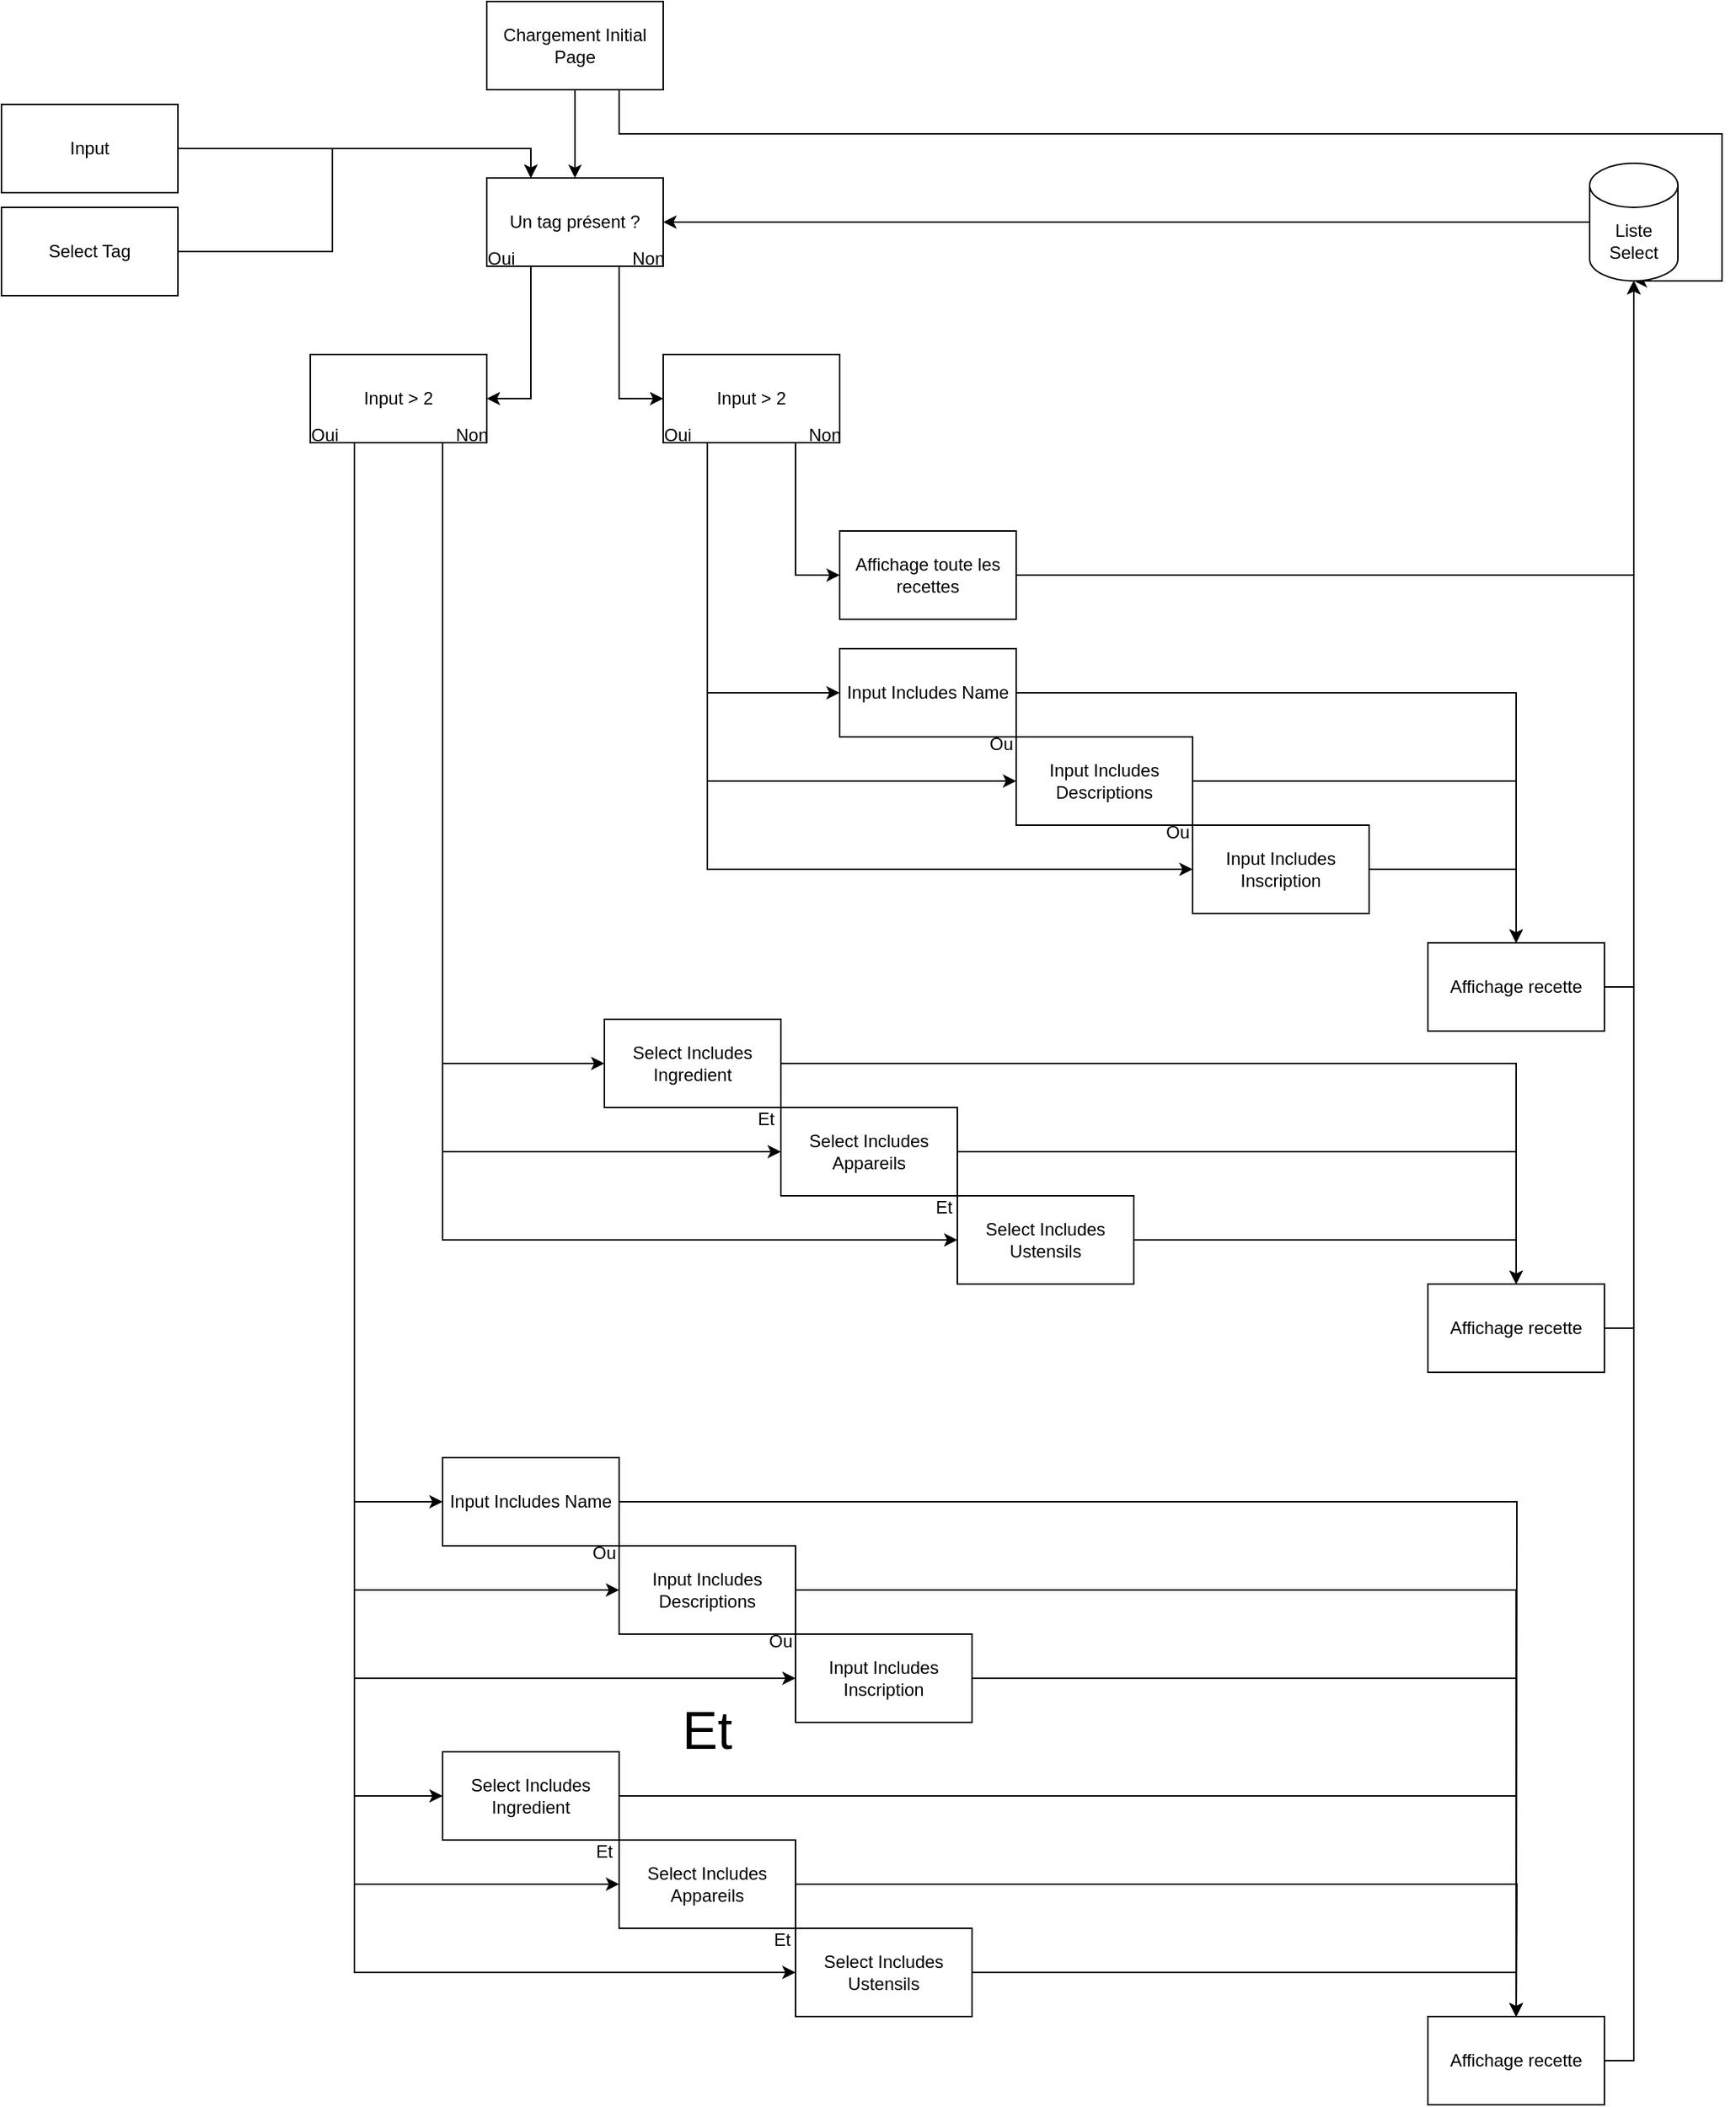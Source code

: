 <mxfile version="20.5.1" type="github">
  <diagram id="PDAW26BpAuXdMzm60RzW" name="Diagramme Gnl">
    <mxGraphModel dx="2113" dy="1116" grid="1" gridSize="10" guides="1" tooltips="1" connect="1" arrows="1" fold="1" page="1" pageScale="1" pageWidth="827" pageHeight="1169" math="0" shadow="0">
      <root>
        <mxCell id="0" />
        <mxCell id="1" parent="0" />
        <mxCell id="Z0XS73S6HyWWKR3iKw7W-3" style="edgeStyle=orthogonalEdgeStyle;rounded=0;orthogonalLoop=1;jettySize=auto;html=1;exitX=0.5;exitY=1;exitDx=0;exitDy=0;entryX=0.5;entryY=0;entryDx=0;entryDy=0;" edge="1" parent="1" source="UXHRPPGq8t67sTUm5EIk-1" target="Z0XS73S6HyWWKR3iKw7W-26">
          <mxGeometry relative="1" as="geometry">
            <mxPoint x="420" y="180" as="targetPoint" />
          </mxGeometry>
        </mxCell>
        <mxCell id="Z0XS73S6HyWWKR3iKw7W-81" style="edgeStyle=orthogonalEdgeStyle;rounded=0;orthogonalLoop=1;jettySize=auto;html=1;exitX=0.75;exitY=1;exitDx=0;exitDy=0;entryX=0.5;entryY=1;entryDx=0;entryDy=0;entryPerimeter=0;" edge="1" parent="1" source="UXHRPPGq8t67sTUm5EIk-1" target="Z0XS73S6HyWWKR3iKw7W-51">
          <mxGeometry relative="1" as="geometry">
            <Array as="points">
              <mxPoint x="450" y="130" />
              <mxPoint x="1200" y="130" />
              <mxPoint x="1200" y="230" />
            </Array>
          </mxGeometry>
        </mxCell>
        <mxCell id="UXHRPPGq8t67sTUm5EIk-1" value="Chargement Initial&lt;br&gt;Page" style="rounded=0;whiteSpace=wrap;html=1;" parent="1" vertex="1">
          <mxGeometry x="360" y="40" width="120" height="60" as="geometry" />
        </mxCell>
        <mxCell id="Z0XS73S6HyWWKR3iKw7W-28" style="edgeStyle=orthogonalEdgeStyle;rounded=0;orthogonalLoop=1;jettySize=auto;html=1;exitX=0.75;exitY=1;exitDx=0;exitDy=0;entryX=0;entryY=0.5;entryDx=0;entryDy=0;" edge="1" parent="1" source="Z0XS73S6HyWWKR3iKw7W-26" target="Z0XS73S6HyWWKR3iKw7W-27">
          <mxGeometry relative="1" as="geometry" />
        </mxCell>
        <mxCell id="Z0XS73S6HyWWKR3iKw7W-30" style="edgeStyle=orthogonalEdgeStyle;rounded=0;orthogonalLoop=1;jettySize=auto;html=1;exitX=0.25;exitY=1;exitDx=0;exitDy=0;entryX=1;entryY=0.5;entryDx=0;entryDy=0;" edge="1" parent="1" source="Z0XS73S6HyWWKR3iKw7W-26" target="Z0XS73S6HyWWKR3iKw7W-29">
          <mxGeometry relative="1" as="geometry" />
        </mxCell>
        <mxCell id="Z0XS73S6HyWWKR3iKw7W-26" value="Un tag présent ?" style="rounded=0;whiteSpace=wrap;html=1;" vertex="1" parent="1">
          <mxGeometry x="360" y="160" width="120" height="60" as="geometry" />
        </mxCell>
        <mxCell id="Z0XS73S6HyWWKR3iKw7W-38" style="edgeStyle=orthogonalEdgeStyle;rounded=0;orthogonalLoop=1;jettySize=auto;html=1;exitX=0.75;exitY=1;exitDx=0;exitDy=0;entryX=0;entryY=0.5;entryDx=0;entryDy=0;" edge="1" parent="1" source="Z0XS73S6HyWWKR3iKw7W-27" target="Z0XS73S6HyWWKR3iKw7W-34">
          <mxGeometry relative="1" as="geometry" />
        </mxCell>
        <mxCell id="Z0XS73S6HyWWKR3iKw7W-41" style="edgeStyle=orthogonalEdgeStyle;rounded=0;orthogonalLoop=1;jettySize=auto;html=1;exitX=0.25;exitY=1;exitDx=0;exitDy=0;entryX=0;entryY=0.5;entryDx=0;entryDy=0;" edge="1" parent="1" source="Z0XS73S6HyWWKR3iKw7W-27" target="Z0XS73S6HyWWKR3iKw7W-37">
          <mxGeometry relative="1" as="geometry" />
        </mxCell>
        <mxCell id="Z0XS73S6HyWWKR3iKw7W-42" style="edgeStyle=orthogonalEdgeStyle;rounded=0;orthogonalLoop=1;jettySize=auto;html=1;exitX=0.25;exitY=1;exitDx=0;exitDy=0;entryX=0;entryY=0.5;entryDx=0;entryDy=0;" edge="1" parent="1" source="Z0XS73S6HyWWKR3iKw7W-27" target="Z0XS73S6HyWWKR3iKw7W-39">
          <mxGeometry relative="1" as="geometry" />
        </mxCell>
        <mxCell id="Z0XS73S6HyWWKR3iKw7W-43" style="edgeStyle=orthogonalEdgeStyle;rounded=0;orthogonalLoop=1;jettySize=auto;html=1;exitX=0.25;exitY=1;exitDx=0;exitDy=0;entryX=0;entryY=0.5;entryDx=0;entryDy=0;" edge="1" parent="1" source="Z0XS73S6HyWWKR3iKw7W-27" target="Z0XS73S6HyWWKR3iKw7W-40">
          <mxGeometry relative="1" as="geometry" />
        </mxCell>
        <mxCell id="Z0XS73S6HyWWKR3iKw7W-27" value="Input &amp;gt; 2" style="rounded=0;whiteSpace=wrap;html=1;" vertex="1" parent="1">
          <mxGeometry x="480" y="280" width="120" height="60" as="geometry" />
        </mxCell>
        <mxCell id="Z0XS73S6HyWWKR3iKw7W-74" style="edgeStyle=orthogonalEdgeStyle;rounded=0;orthogonalLoop=1;jettySize=auto;html=1;exitX=0.75;exitY=1;exitDx=0;exitDy=0;entryX=0;entryY=0.5;entryDx=0;entryDy=0;" edge="1" parent="1" source="Z0XS73S6HyWWKR3iKw7W-29" target="Z0XS73S6HyWWKR3iKw7W-33">
          <mxGeometry relative="1" as="geometry" />
        </mxCell>
        <mxCell id="Z0XS73S6HyWWKR3iKw7W-75" style="edgeStyle=orthogonalEdgeStyle;rounded=0;orthogonalLoop=1;jettySize=auto;html=1;exitX=0.75;exitY=1;exitDx=0;exitDy=0;entryX=0;entryY=0.5;entryDx=0;entryDy=0;" edge="1" parent="1" source="Z0XS73S6HyWWKR3iKw7W-29" target="Z0XS73S6HyWWKR3iKw7W-58">
          <mxGeometry relative="1" as="geometry" />
        </mxCell>
        <mxCell id="Z0XS73S6HyWWKR3iKw7W-76" style="edgeStyle=orthogonalEdgeStyle;rounded=0;orthogonalLoop=1;jettySize=auto;html=1;exitX=0.75;exitY=1;exitDx=0;exitDy=0;entryX=0;entryY=0.5;entryDx=0;entryDy=0;" edge="1" parent="1" source="Z0XS73S6HyWWKR3iKw7W-29" target="Z0XS73S6HyWWKR3iKw7W-59">
          <mxGeometry relative="1" as="geometry" />
        </mxCell>
        <mxCell id="Z0XS73S6HyWWKR3iKw7W-93" style="edgeStyle=orthogonalEdgeStyle;rounded=0;orthogonalLoop=1;jettySize=auto;html=1;exitX=0.25;exitY=1;exitDx=0;exitDy=0;entryX=0;entryY=0.5;entryDx=0;entryDy=0;" edge="1" parent="1" source="Z0XS73S6HyWWKR3iKw7W-29" target="Z0XS73S6HyWWKR3iKw7W-82">
          <mxGeometry relative="1" as="geometry" />
        </mxCell>
        <mxCell id="Z0XS73S6HyWWKR3iKw7W-94" style="edgeStyle=orthogonalEdgeStyle;rounded=0;orthogonalLoop=1;jettySize=auto;html=1;exitX=0.25;exitY=1;exitDx=0;exitDy=0;entryX=0;entryY=0.5;entryDx=0;entryDy=0;" edge="1" parent="1" source="Z0XS73S6HyWWKR3iKw7W-29" target="Z0XS73S6HyWWKR3iKw7W-83">
          <mxGeometry relative="1" as="geometry" />
        </mxCell>
        <mxCell id="Z0XS73S6HyWWKR3iKw7W-95" style="edgeStyle=orthogonalEdgeStyle;rounded=0;orthogonalLoop=1;jettySize=auto;html=1;exitX=0.25;exitY=1;exitDx=0;exitDy=0;entryX=0;entryY=0.5;entryDx=0;entryDy=0;" edge="1" parent="1" source="Z0XS73S6HyWWKR3iKw7W-29" target="Z0XS73S6HyWWKR3iKw7W-84">
          <mxGeometry relative="1" as="geometry" />
        </mxCell>
        <mxCell id="Z0XS73S6HyWWKR3iKw7W-96" style="edgeStyle=orthogonalEdgeStyle;rounded=0;orthogonalLoop=1;jettySize=auto;html=1;exitX=0.25;exitY=1;exitDx=0;exitDy=0;entryX=0;entryY=0.5;entryDx=0;entryDy=0;" edge="1" parent="1" source="Z0XS73S6HyWWKR3iKw7W-29" target="Z0XS73S6HyWWKR3iKw7W-87">
          <mxGeometry relative="1" as="geometry" />
        </mxCell>
        <mxCell id="Z0XS73S6HyWWKR3iKw7W-97" style="edgeStyle=orthogonalEdgeStyle;rounded=0;orthogonalLoop=1;jettySize=auto;html=1;exitX=0.25;exitY=1;exitDx=0;exitDy=0;entryX=0;entryY=0.5;entryDx=0;entryDy=0;" edge="1" parent="1" source="Z0XS73S6HyWWKR3iKw7W-29" target="Z0XS73S6HyWWKR3iKw7W-88">
          <mxGeometry relative="1" as="geometry" />
        </mxCell>
        <mxCell id="Z0XS73S6HyWWKR3iKw7W-98" style="edgeStyle=orthogonalEdgeStyle;rounded=0;orthogonalLoop=1;jettySize=auto;html=1;exitX=0.25;exitY=1;exitDx=0;exitDy=0;entryX=0;entryY=0.5;entryDx=0;entryDy=0;" edge="1" parent="1" source="Z0XS73S6HyWWKR3iKw7W-29" target="Z0XS73S6HyWWKR3iKw7W-89">
          <mxGeometry relative="1" as="geometry" />
        </mxCell>
        <mxCell id="Z0XS73S6HyWWKR3iKw7W-29" value="Input &amp;gt; 2" style="rounded=0;whiteSpace=wrap;html=1;" vertex="1" parent="1">
          <mxGeometry x="240" y="280" width="120" height="60" as="geometry" />
        </mxCell>
        <mxCell id="Z0XS73S6HyWWKR3iKw7W-31" value="Oui" style="text;html=1;strokeColor=none;fillColor=none;align=center;verticalAlign=middle;whiteSpace=wrap;rounded=0;" vertex="1" parent="1">
          <mxGeometry x="340" y="200" width="60" height="30" as="geometry" />
        </mxCell>
        <mxCell id="Z0XS73S6HyWWKR3iKw7W-32" value="Non" style="text;html=1;strokeColor=none;fillColor=none;align=center;verticalAlign=middle;whiteSpace=wrap;rounded=0;" vertex="1" parent="1">
          <mxGeometry x="440" y="200" width="60" height="30" as="geometry" />
        </mxCell>
        <mxCell id="Z0XS73S6HyWWKR3iKw7W-77" style="edgeStyle=orthogonalEdgeStyle;rounded=0;orthogonalLoop=1;jettySize=auto;html=1;exitX=1;exitY=0.5;exitDx=0;exitDy=0;entryX=0.5;entryY=0;entryDx=0;entryDy=0;" edge="1" parent="1" source="Z0XS73S6HyWWKR3iKw7W-33" target="Z0XS73S6HyWWKR3iKw7W-66">
          <mxGeometry relative="1" as="geometry" />
        </mxCell>
        <mxCell id="Z0XS73S6HyWWKR3iKw7W-33" value="Select Includes Ingredient" style="rounded=0;whiteSpace=wrap;html=1;" vertex="1" parent="1">
          <mxGeometry x="440" y="732" width="120" height="60" as="geometry" />
        </mxCell>
        <mxCell id="Z0XS73S6HyWWKR3iKw7W-56" style="edgeStyle=orthogonalEdgeStyle;rounded=0;orthogonalLoop=1;jettySize=auto;html=1;exitX=1;exitY=0.5;exitDx=0;exitDy=0;entryX=0.5;entryY=1;entryDx=0;entryDy=0;entryPerimeter=0;" edge="1" parent="1" source="Z0XS73S6HyWWKR3iKw7W-34" target="Z0XS73S6HyWWKR3iKw7W-51">
          <mxGeometry relative="1" as="geometry" />
        </mxCell>
        <mxCell id="Z0XS73S6HyWWKR3iKw7W-34" value="Affichage toute les recettes" style="rounded=0;whiteSpace=wrap;html=1;" vertex="1" parent="1">
          <mxGeometry x="600" y="400" width="120" height="60" as="geometry" />
        </mxCell>
        <mxCell id="Z0XS73S6HyWWKR3iKw7W-35" value="Oui" style="text;html=1;strokeColor=none;fillColor=none;align=center;verticalAlign=middle;whiteSpace=wrap;rounded=0;" vertex="1" parent="1">
          <mxGeometry x="460" y="320" width="60" height="30" as="geometry" />
        </mxCell>
        <mxCell id="Z0XS73S6HyWWKR3iKw7W-36" value="Non" style="text;html=1;strokeColor=none;fillColor=none;align=center;verticalAlign=middle;whiteSpace=wrap;rounded=0;" vertex="1" parent="1">
          <mxGeometry x="560" y="320" width="60" height="30" as="geometry" />
        </mxCell>
        <mxCell id="Z0XS73S6HyWWKR3iKw7W-49" style="edgeStyle=orthogonalEdgeStyle;rounded=0;orthogonalLoop=1;jettySize=auto;html=1;exitX=1;exitY=0.5;exitDx=0;exitDy=0;entryX=0.5;entryY=0;entryDx=0;entryDy=0;" edge="1" parent="1" source="Z0XS73S6HyWWKR3iKw7W-37" target="Z0XS73S6HyWWKR3iKw7W-46">
          <mxGeometry relative="1" as="geometry" />
        </mxCell>
        <mxCell id="Z0XS73S6HyWWKR3iKw7W-37" value="Input Includes Name" style="rounded=0;whiteSpace=wrap;html=1;" vertex="1" parent="1">
          <mxGeometry x="600" y="480" width="120" height="60" as="geometry" />
        </mxCell>
        <mxCell id="Z0XS73S6HyWWKR3iKw7W-48" style="edgeStyle=orthogonalEdgeStyle;rounded=0;orthogonalLoop=1;jettySize=auto;html=1;exitX=1;exitY=0.5;exitDx=0;exitDy=0;entryX=0.5;entryY=0;entryDx=0;entryDy=0;" edge="1" parent="1" source="Z0XS73S6HyWWKR3iKw7W-39" target="Z0XS73S6HyWWKR3iKw7W-46">
          <mxGeometry relative="1" as="geometry" />
        </mxCell>
        <mxCell id="Z0XS73S6HyWWKR3iKw7W-39" value="Input Includes Descriptions" style="rounded=0;whiteSpace=wrap;html=1;" vertex="1" parent="1">
          <mxGeometry x="720" y="540" width="120" height="60" as="geometry" />
        </mxCell>
        <mxCell id="Z0XS73S6HyWWKR3iKw7W-47" style="edgeStyle=orthogonalEdgeStyle;rounded=0;orthogonalLoop=1;jettySize=auto;html=1;exitX=1;exitY=0.5;exitDx=0;exitDy=0;entryX=0.5;entryY=0;entryDx=0;entryDy=0;" edge="1" parent="1" source="Z0XS73S6HyWWKR3iKw7W-40" target="Z0XS73S6HyWWKR3iKw7W-46">
          <mxGeometry relative="1" as="geometry" />
        </mxCell>
        <mxCell id="Z0XS73S6HyWWKR3iKw7W-40" value="Input Includes Inscription" style="rounded=0;whiteSpace=wrap;html=1;" vertex="1" parent="1">
          <mxGeometry x="840" y="600" width="120" height="60" as="geometry" />
        </mxCell>
        <mxCell id="Z0XS73S6HyWWKR3iKw7W-44" value="Ou" style="text;html=1;strokeColor=none;fillColor=none;align=center;verticalAlign=middle;whiteSpace=wrap;rounded=0;" vertex="1" parent="1">
          <mxGeometry x="680" y="530" width="60" height="30" as="geometry" />
        </mxCell>
        <mxCell id="Z0XS73S6HyWWKR3iKw7W-45" value="Ou" style="text;html=1;strokeColor=none;fillColor=none;align=center;verticalAlign=middle;whiteSpace=wrap;rounded=0;" vertex="1" parent="1">
          <mxGeometry x="800" y="590" width="60" height="30" as="geometry" />
        </mxCell>
        <mxCell id="Z0XS73S6HyWWKR3iKw7W-52" style="edgeStyle=orthogonalEdgeStyle;rounded=0;orthogonalLoop=1;jettySize=auto;html=1;exitX=1;exitY=0.5;exitDx=0;exitDy=0;entryX=0.5;entryY=1;entryDx=0;entryDy=0;entryPerimeter=0;" edge="1" parent="1" source="Z0XS73S6HyWWKR3iKw7W-46" target="Z0XS73S6HyWWKR3iKw7W-51">
          <mxGeometry relative="1" as="geometry" />
        </mxCell>
        <mxCell id="Z0XS73S6HyWWKR3iKw7W-46" value="Affichage recette" style="rounded=0;whiteSpace=wrap;html=1;" vertex="1" parent="1">
          <mxGeometry x="1000" y="680" width="120" height="60" as="geometry" />
        </mxCell>
        <mxCell id="Z0XS73S6HyWWKR3iKw7W-53" style="edgeStyle=orthogonalEdgeStyle;rounded=0;orthogonalLoop=1;jettySize=auto;html=1;exitX=0;exitY=0.5;exitDx=0;exitDy=0;exitPerimeter=0;entryX=1;entryY=0.5;entryDx=0;entryDy=0;" edge="1" parent="1" source="Z0XS73S6HyWWKR3iKw7W-51" target="Z0XS73S6HyWWKR3iKw7W-26">
          <mxGeometry relative="1" as="geometry" />
        </mxCell>
        <mxCell id="Z0XS73S6HyWWKR3iKw7W-51" value="Liste Select" style="shape=cylinder3;whiteSpace=wrap;html=1;boundedLbl=1;backgroundOutline=1;size=15;" vertex="1" parent="1">
          <mxGeometry x="1110" y="150" width="60" height="80" as="geometry" />
        </mxCell>
        <mxCell id="Z0XS73S6HyWWKR3iKw7W-54" value="Oui" style="text;html=1;strokeColor=none;fillColor=none;align=center;verticalAlign=middle;whiteSpace=wrap;rounded=0;" vertex="1" parent="1">
          <mxGeometry x="220" y="320" width="60" height="30" as="geometry" />
        </mxCell>
        <mxCell id="Z0XS73S6HyWWKR3iKw7W-55" value="Non" style="text;html=1;strokeColor=none;fillColor=none;align=center;verticalAlign=middle;whiteSpace=wrap;rounded=0;" vertex="1" parent="1">
          <mxGeometry x="320" y="320" width="60" height="30" as="geometry" />
        </mxCell>
        <mxCell id="Z0XS73S6HyWWKR3iKw7W-78" style="edgeStyle=orthogonalEdgeStyle;rounded=0;orthogonalLoop=1;jettySize=auto;html=1;exitX=1;exitY=0.5;exitDx=0;exitDy=0;entryX=0.5;entryY=0;entryDx=0;entryDy=0;" edge="1" parent="1" source="Z0XS73S6HyWWKR3iKw7W-58" target="Z0XS73S6HyWWKR3iKw7W-66">
          <mxGeometry relative="1" as="geometry" />
        </mxCell>
        <mxCell id="Z0XS73S6HyWWKR3iKw7W-58" value="Select Includes Appareils" style="rounded=0;whiteSpace=wrap;html=1;" vertex="1" parent="1">
          <mxGeometry x="560" y="792" width="120" height="60" as="geometry" />
        </mxCell>
        <mxCell id="Z0XS73S6HyWWKR3iKw7W-79" style="edgeStyle=orthogonalEdgeStyle;rounded=0;orthogonalLoop=1;jettySize=auto;html=1;exitX=1;exitY=0.5;exitDx=0;exitDy=0;entryX=0.5;entryY=0;entryDx=0;entryDy=0;" edge="1" parent="1" source="Z0XS73S6HyWWKR3iKw7W-59" target="Z0XS73S6HyWWKR3iKw7W-66">
          <mxGeometry relative="1" as="geometry" />
        </mxCell>
        <mxCell id="Z0XS73S6HyWWKR3iKw7W-59" value="Select Includes Ustensils" style="rounded=0;whiteSpace=wrap;html=1;" vertex="1" parent="1">
          <mxGeometry x="680" y="852" width="120" height="60" as="geometry" />
        </mxCell>
        <mxCell id="Z0XS73S6HyWWKR3iKw7W-60" value="Et" style="text;html=1;strokeColor=none;fillColor=none;align=center;verticalAlign=middle;whiteSpace=wrap;rounded=0;" vertex="1" parent="1">
          <mxGeometry x="520" y="785" width="60" height="30" as="geometry" />
        </mxCell>
        <mxCell id="Z0XS73S6HyWWKR3iKw7W-61" value="Et" style="text;html=1;strokeColor=none;fillColor=none;align=center;verticalAlign=middle;whiteSpace=wrap;rounded=0;" vertex="1" parent="1">
          <mxGeometry x="641" y="845" width="60" height="30" as="geometry" />
        </mxCell>
        <mxCell id="Z0XS73S6HyWWKR3iKw7W-80" style="edgeStyle=orthogonalEdgeStyle;rounded=0;orthogonalLoop=1;jettySize=auto;html=1;exitX=1;exitY=0.5;exitDx=0;exitDy=0;entryX=0.5;entryY=1;entryDx=0;entryDy=0;entryPerimeter=0;" edge="1" parent="1" source="Z0XS73S6HyWWKR3iKw7W-66" target="Z0XS73S6HyWWKR3iKw7W-51">
          <mxGeometry relative="1" as="geometry" />
        </mxCell>
        <mxCell id="Z0XS73S6HyWWKR3iKw7W-66" value="Affichage recette" style="rounded=0;whiteSpace=wrap;html=1;" vertex="1" parent="1">
          <mxGeometry x="1000" y="912" width="120" height="60" as="geometry" />
        </mxCell>
        <mxCell id="Z0XS73S6HyWWKR3iKw7W-105" style="edgeStyle=orthogonalEdgeStyle;rounded=0;orthogonalLoop=1;jettySize=auto;html=1;exitX=1;exitY=0.5;exitDx=0;exitDy=0;" edge="1" parent="1" source="Z0XS73S6HyWWKR3iKw7W-82">
          <mxGeometry relative="1" as="geometry">
            <mxPoint x="1060" y="1410" as="targetPoint" />
          </mxGeometry>
        </mxCell>
        <mxCell id="Z0XS73S6HyWWKR3iKw7W-82" value="Input Includes Name" style="rounded=0;whiteSpace=wrap;html=1;" vertex="1" parent="1">
          <mxGeometry x="330" y="1030" width="120" height="60" as="geometry" />
        </mxCell>
        <mxCell id="Z0XS73S6HyWWKR3iKw7W-104" style="edgeStyle=orthogonalEdgeStyle;rounded=0;orthogonalLoop=1;jettySize=auto;html=1;exitX=1;exitY=0.5;exitDx=0;exitDy=0;entryX=0.5;entryY=0;entryDx=0;entryDy=0;" edge="1" parent="1" source="Z0XS73S6HyWWKR3iKw7W-83" target="Z0XS73S6HyWWKR3iKw7W-99">
          <mxGeometry relative="1" as="geometry" />
        </mxCell>
        <mxCell id="Z0XS73S6HyWWKR3iKw7W-83" value="Input Includes Descriptions" style="rounded=0;whiteSpace=wrap;html=1;" vertex="1" parent="1">
          <mxGeometry x="450" y="1090" width="120" height="60" as="geometry" />
        </mxCell>
        <mxCell id="Z0XS73S6HyWWKR3iKw7W-103" style="edgeStyle=orthogonalEdgeStyle;rounded=0;orthogonalLoop=1;jettySize=auto;html=1;exitX=1;exitY=0.5;exitDx=0;exitDy=0;entryX=0.5;entryY=0;entryDx=0;entryDy=0;" edge="1" parent="1" source="Z0XS73S6HyWWKR3iKw7W-84" target="Z0XS73S6HyWWKR3iKw7W-99">
          <mxGeometry relative="1" as="geometry" />
        </mxCell>
        <mxCell id="Z0XS73S6HyWWKR3iKw7W-84" value="Input Includes Inscription" style="rounded=0;whiteSpace=wrap;html=1;" vertex="1" parent="1">
          <mxGeometry x="570" y="1150" width="120" height="60" as="geometry" />
        </mxCell>
        <mxCell id="Z0XS73S6HyWWKR3iKw7W-85" value="Ou" style="text;html=1;strokeColor=none;fillColor=none;align=center;verticalAlign=middle;whiteSpace=wrap;rounded=0;" vertex="1" parent="1">
          <mxGeometry x="410" y="1080" width="60" height="30" as="geometry" />
        </mxCell>
        <mxCell id="Z0XS73S6HyWWKR3iKw7W-86" value="Ou" style="text;html=1;strokeColor=none;fillColor=none;align=center;verticalAlign=middle;whiteSpace=wrap;rounded=0;" vertex="1" parent="1">
          <mxGeometry x="530" y="1140" width="60" height="30" as="geometry" />
        </mxCell>
        <mxCell id="Z0XS73S6HyWWKR3iKw7W-102" style="edgeStyle=orthogonalEdgeStyle;rounded=0;orthogonalLoop=1;jettySize=auto;html=1;exitX=1;exitY=0.5;exitDx=0;exitDy=0;entryX=0.5;entryY=0;entryDx=0;entryDy=0;" edge="1" parent="1" source="Z0XS73S6HyWWKR3iKw7W-87" target="Z0XS73S6HyWWKR3iKw7W-99">
          <mxGeometry relative="1" as="geometry" />
        </mxCell>
        <mxCell id="Z0XS73S6HyWWKR3iKw7W-87" value="Select Includes Ingredient" style="rounded=0;whiteSpace=wrap;html=1;" vertex="1" parent="1">
          <mxGeometry x="330" y="1230" width="120" height="60" as="geometry" />
        </mxCell>
        <mxCell id="Z0XS73S6HyWWKR3iKw7W-101" style="edgeStyle=orthogonalEdgeStyle;rounded=0;orthogonalLoop=1;jettySize=auto;html=1;exitX=1;exitY=0.5;exitDx=0;exitDy=0;" edge="1" parent="1" source="Z0XS73S6HyWWKR3iKw7W-88">
          <mxGeometry relative="1" as="geometry">
            <mxPoint x="1060" y="1410" as="targetPoint" />
          </mxGeometry>
        </mxCell>
        <mxCell id="Z0XS73S6HyWWKR3iKw7W-88" value="Select Includes Appareils" style="rounded=0;whiteSpace=wrap;html=1;" vertex="1" parent="1">
          <mxGeometry x="450" y="1290" width="120" height="60" as="geometry" />
        </mxCell>
        <mxCell id="Z0XS73S6HyWWKR3iKw7W-100" style="edgeStyle=orthogonalEdgeStyle;rounded=0;orthogonalLoop=1;jettySize=auto;html=1;exitX=1;exitY=0.5;exitDx=0;exitDy=0;entryX=0.5;entryY=0;entryDx=0;entryDy=0;" edge="1" parent="1" source="Z0XS73S6HyWWKR3iKw7W-89" target="Z0XS73S6HyWWKR3iKw7W-99">
          <mxGeometry relative="1" as="geometry" />
        </mxCell>
        <mxCell id="Z0XS73S6HyWWKR3iKw7W-89" value="Select Includes Ustensils" style="rounded=0;whiteSpace=wrap;html=1;" vertex="1" parent="1">
          <mxGeometry x="570" y="1350" width="120" height="60" as="geometry" />
        </mxCell>
        <mxCell id="Z0XS73S6HyWWKR3iKw7W-90" value="Et" style="text;html=1;strokeColor=none;fillColor=none;align=center;verticalAlign=middle;whiteSpace=wrap;rounded=0;" vertex="1" parent="1">
          <mxGeometry x="410" y="1283" width="60" height="30" as="geometry" />
        </mxCell>
        <mxCell id="Z0XS73S6HyWWKR3iKw7W-91" value="Et" style="text;html=1;strokeColor=none;fillColor=none;align=center;verticalAlign=middle;whiteSpace=wrap;rounded=0;" vertex="1" parent="1">
          <mxGeometry x="531" y="1343" width="60" height="30" as="geometry" />
        </mxCell>
        <mxCell id="Z0XS73S6HyWWKR3iKw7W-92" value="&lt;font style=&quot;font-size: 36px;&quot;&gt;Et&lt;/font&gt;" style="text;html=1;strokeColor=none;fillColor=none;align=center;verticalAlign=middle;whiteSpace=wrap;rounded=0;" vertex="1" parent="1">
          <mxGeometry x="480" y="1200" width="60" height="30" as="geometry" />
        </mxCell>
        <mxCell id="Z0XS73S6HyWWKR3iKw7W-106" style="edgeStyle=orthogonalEdgeStyle;rounded=0;orthogonalLoop=1;jettySize=auto;html=1;exitX=1;exitY=0.5;exitDx=0;exitDy=0;fontSize=36;entryX=0.5;entryY=1;entryDx=0;entryDy=0;entryPerimeter=0;" edge="1" parent="1" source="Z0XS73S6HyWWKR3iKw7W-99" target="Z0XS73S6HyWWKR3iKw7W-51">
          <mxGeometry relative="1" as="geometry">
            <mxPoint x="1200" y="410" as="targetPoint" />
          </mxGeometry>
        </mxCell>
        <mxCell id="Z0XS73S6HyWWKR3iKw7W-99" value="Affichage recette" style="rounded=0;whiteSpace=wrap;html=1;" vertex="1" parent="1">
          <mxGeometry x="1000" y="1410" width="120" height="60" as="geometry" />
        </mxCell>
        <mxCell id="Z0XS73S6HyWWKR3iKw7W-109" style="edgeStyle=orthogonalEdgeStyle;rounded=0;orthogonalLoop=1;jettySize=auto;html=1;exitX=1;exitY=0.5;exitDx=0;exitDy=0;fontSize=36;entryX=0.25;entryY=0;entryDx=0;entryDy=0;" edge="1" parent="1" source="Z0XS73S6HyWWKR3iKw7W-107" target="Z0XS73S6HyWWKR3iKw7W-26">
          <mxGeometry relative="1" as="geometry">
            <mxPoint x="330" y="160" as="targetPoint" />
          </mxGeometry>
        </mxCell>
        <mxCell id="Z0XS73S6HyWWKR3iKw7W-107" value="Input" style="rounded=0;whiteSpace=wrap;html=1;" vertex="1" parent="1">
          <mxGeometry x="30" y="110" width="120" height="60" as="geometry" />
        </mxCell>
        <mxCell id="Z0XS73S6HyWWKR3iKw7W-110" style="edgeStyle=orthogonalEdgeStyle;rounded=0;orthogonalLoop=1;jettySize=auto;html=1;exitX=1;exitY=0.5;exitDx=0;exitDy=0;entryX=0.25;entryY=0;entryDx=0;entryDy=0;fontSize=36;" edge="1" parent="1" source="Z0XS73S6HyWWKR3iKw7W-108" target="Z0XS73S6HyWWKR3iKw7W-26">
          <mxGeometry relative="1" as="geometry" />
        </mxCell>
        <mxCell id="Z0XS73S6HyWWKR3iKw7W-108" value="Select Tag" style="rounded=0;whiteSpace=wrap;html=1;" vertex="1" parent="1">
          <mxGeometry x="30" y="180" width="120" height="60" as="geometry" />
        </mxCell>
      </root>
    </mxGraphModel>
  </diagram>
</mxfile>
